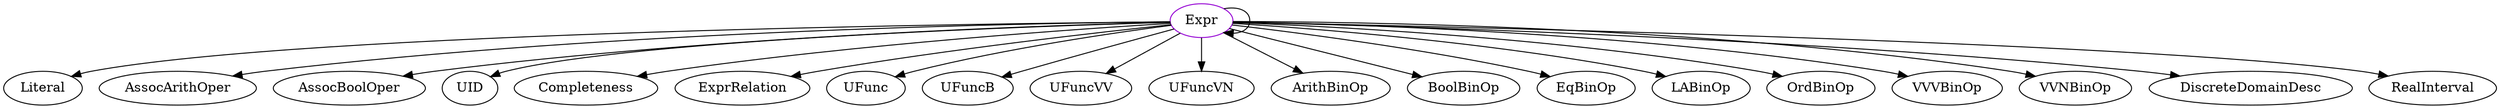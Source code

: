 digraph expr{
Expr	[shape=oval, color=darkviolet, label="Expr"];
Expr -> Literal;
Expr -> Expr;
Expr -> AssocArithOper;
Expr -> AssocBoolOper;
Expr -> UID;
Expr -> Completeness;
Expr -> ExprRelation;
Expr -> UFunc;
Expr -> UFuncB;
Expr -> UFuncVV;
Expr -> UFuncVN;
Expr -> ArithBinOp;
Expr -> BoolBinOp;
Expr -> EqBinOp;
Expr -> LABinOp;
Expr -> OrdBinOp;
Expr -> VVVBinOp;
Expr -> VVNBinOp;
Expr -> DiscreteDomainDesc;
Expr -> RealInterval;
}
